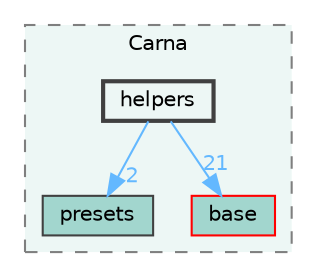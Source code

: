 digraph "include/Carna/helpers"
{
 // LATEX_PDF_SIZE
  bgcolor="transparent";
  edge [fontname=Helvetica,fontsize=10,labelfontname=Helvetica,labelfontsize=10];
  node [fontname=Helvetica,fontsize=10,shape=box,height=0.2,width=0.4];
  compound=true
  subgraph clusterdir_ac977412f978244b06c42d30252b3e06 {
    graph [ bgcolor="#edf7f5", pencolor="grey50", label="Carna", fontname=Helvetica,fontsize=10 style="filled,dashed", URL="dir_ac977412f978244b06c42d30252b3e06.html",tooltip=""]
  dir_391bc7a3190a65011827ffb1ae7d362d [label="presets", fillcolor="#a2d6ce", color="grey25", style="filled", URL="dir_391bc7a3190a65011827ffb1ae7d362d.html",tooltip=""];
  dir_62505fd74ca3ce5ce51851622ceb72c0 [label="base", fillcolor="#a2d6ce", color="red", style="filled", URL="dir_62505fd74ca3ce5ce51851622ceb72c0.html",tooltip=""];
  dir_3ba0a1b846a23209efa483ce8b67af52 [label="helpers", fillcolor="#edf7f5", color="grey25", style="filled,bold", URL="dir_3ba0a1b846a23209efa483ce8b67af52.html",tooltip=""];
  }
  dir_3ba0a1b846a23209efa483ce8b67af52->dir_391bc7a3190a65011827ffb1ae7d362d [headlabel="2", labeldistance=1.5 headhref="dir_000004_000009.html" href="dir_000004_000009.html" color="steelblue1" fontcolor="steelblue1"];
  dir_3ba0a1b846a23209efa483ce8b67af52->dir_62505fd74ca3ce5ce51851622ceb72c0 [headlabel="21", labeldistance=1.5 headhref="dir_000004_000000.html" href="dir_000004_000000.html" color="steelblue1" fontcolor="steelblue1"];
}
